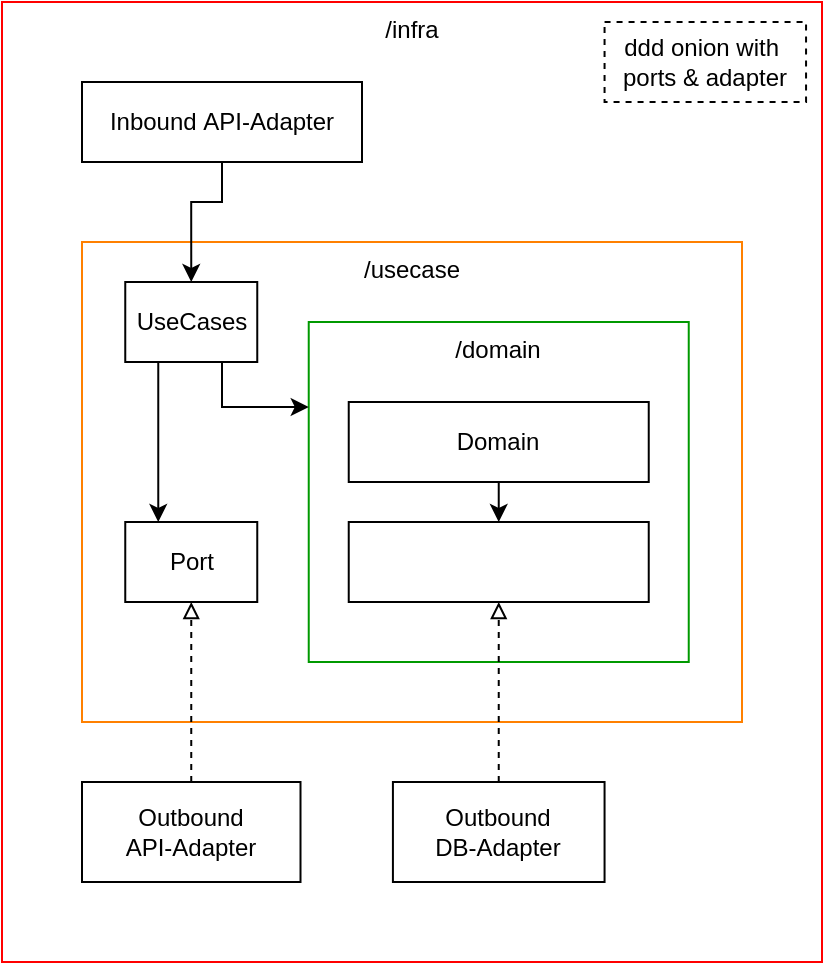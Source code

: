<mxfile version="28.1.2">
  <diagram name="Seite-1" id="NrbdtOU8l5xmAe7ymhUr">
    <mxGraphModel dx="1410" dy="-395" grid="1" gridSize="10" guides="1" tooltips="1" connect="1" arrows="1" fold="1" page="1" pageScale="1" pageWidth="827" pageHeight="1169" math="0" shadow="0">
      <root>
        <mxCell id="0" />
        <mxCell id="1" parent="0" />
        <mxCell id="a6-sa-Pfjen3ggbp_8G2-95" value="/infra" style="rounded=0;whiteSpace=wrap;html=1;labelPosition=center;verticalLabelPosition=middle;align=center;verticalAlign=top;strokeColor=#FF0000;fillColor=default;fillStyle=auto;gradientColor=none;glass=0;shadow=0;" parent="1" vertex="1">
          <mxGeometry x="130" y="1260" width="410" height="480" as="geometry" />
        </mxCell>
        <mxCell id="a6-sa-Pfjen3ggbp_8G2-96" value="/usecase" style="rounded=0;whiteSpace=wrap;html=1;labelPosition=center;verticalLabelPosition=middle;align=center;verticalAlign=top;strokeColor=#FF8000;fillColor=none;fillStyle=hatch;" parent="1" vertex="1">
          <mxGeometry x="170" y="1380" width="330" height="240" as="geometry" />
        </mxCell>
        <mxCell id="a6-sa-Pfjen3ggbp_8G2-97" value="/domain" style="rounded=0;whiteSpace=wrap;html=1;labelPosition=center;verticalLabelPosition=middle;align=center;verticalAlign=top;strokeColor=#009900;fillColor=none;fillStyle=hatch;" parent="1" vertex="1">
          <mxGeometry x="283.37" y="1420" width="190" height="170" as="geometry" />
        </mxCell>
        <mxCell id="efmnfNwvQieFto8ZBVAZ-1" style="edgeStyle=orthogonalEdgeStyle;shape=connector;rounded=0;orthogonalLoop=1;jettySize=auto;html=1;exitX=0.5;exitY=1;exitDx=0;exitDy=0;entryX=0.5;entryY=0;entryDx=0;entryDy=0;strokeColor=default;align=center;verticalAlign=middle;fontFamily=Helvetica;fontSize=11;fontColor=default;labelBackgroundColor=default;endArrow=classic;endFill=1;" edge="1" parent="1" source="a6-sa-Pfjen3ggbp_8G2-100" target="a6-sa-Pfjen3ggbp_8G2-108">
          <mxGeometry relative="1" as="geometry">
            <Array as="points">
              <mxPoint x="240" y="1360" />
              <mxPoint x="225" y="1360" />
            </Array>
          </mxGeometry>
        </mxCell>
        <mxCell id="a6-sa-Pfjen3ggbp_8G2-100" value="Inbound&amp;nbsp;&lt;span style=&quot;background-color: transparent; color: light-dark(rgb(0, 0, 0), rgb(255, 255, 255));&quot;&gt;API-Adapter&lt;/span&gt;" style="rounded=0;whiteSpace=wrap;html=1;labelPosition=center;verticalLabelPosition=middle;align=center;verticalAlign=middle;" parent="1" vertex="1">
          <mxGeometry x="170" y="1300" width="140" height="40" as="geometry" />
        </mxCell>
        <mxCell id="a6-sa-Pfjen3ggbp_8G2-101" style="edgeStyle=orthogonalEdgeStyle;rounded=0;orthogonalLoop=1;jettySize=auto;html=1;exitX=0.5;exitY=1;exitDx=0;exitDy=0;entryX=0.5;entryY=0;entryDx=0;entryDy=0;" parent="1" source="a6-sa-Pfjen3ggbp_8G2-102" target="a6-sa-Pfjen3ggbp_8G2-104" edge="1">
          <mxGeometry relative="1" as="geometry" />
        </mxCell>
        <mxCell id="a6-sa-Pfjen3ggbp_8G2-102" value="Domain" style="rounded=0;whiteSpace=wrap;html=1;labelPosition=center;verticalLabelPosition=middle;align=center;verticalAlign=middle;fontStyle=0" parent="1" vertex="1">
          <mxGeometry x="303.37" y="1460" width="150" height="40" as="geometry" />
        </mxCell>
        <mxCell id="a6-sa-Pfjen3ggbp_8G2-104" value="Port" style="rounded=0;whiteSpace=wrap;html=1;labelPosition=center;verticalLabelPosition=middle;align=center;verticalAlign=middle;fontStyle=0;fontColor=#FFFFFF;" parent="1" vertex="1">
          <mxGeometry x="303.37" y="1520" width="150" height="40" as="geometry" />
        </mxCell>
        <mxCell id="GYifdRyiMEX0iVYJ0IQw-4" style="edgeStyle=orthogonalEdgeStyle;rounded=0;orthogonalLoop=1;jettySize=auto;html=1;exitX=0.5;exitY=0;exitDx=0;exitDy=0;entryX=0.5;entryY=1;entryDx=0;entryDy=0;dashed=1;endArrow=block;endFill=0;" parent="1" source="a6-sa-Pfjen3ggbp_8G2-106" target="a6-sa-Pfjen3ggbp_8G2-112" edge="1">
          <mxGeometry relative="1" as="geometry" />
        </mxCell>
        <mxCell id="a6-sa-Pfjen3ggbp_8G2-106" value="&lt;div&gt;&lt;span style=&quot;background-color: transparent; color: light-dark(rgb(0, 0, 0), rgb(255, 255, 255));&quot;&gt;Outbound&lt;/span&gt;&lt;/div&gt;&lt;div&gt;API-Adapter&lt;/div&gt;" style="rounded=0;whiteSpace=wrap;html=1;labelPosition=center;verticalLabelPosition=middle;align=center;verticalAlign=middle;" parent="1" vertex="1">
          <mxGeometry x="170" y="1650" width="109.25" height="50" as="geometry" />
        </mxCell>
        <mxCell id="mq5dh_fJl4OKhf8vZ2xs-1" style="edgeStyle=orthogonalEdgeStyle;shape=connector;rounded=0;orthogonalLoop=1;jettySize=auto;html=1;exitX=0.75;exitY=1;exitDx=0;exitDy=0;entryX=0;entryY=0.25;entryDx=0;entryDy=0;strokeColor=default;align=center;verticalAlign=middle;fontFamily=Helvetica;fontSize=11;fontColor=default;labelBackgroundColor=default;endArrow=classic;endFill=1;" parent="1" source="a6-sa-Pfjen3ggbp_8G2-108" target="a6-sa-Pfjen3ggbp_8G2-97" edge="1">
          <mxGeometry relative="1" as="geometry">
            <Array as="points">
              <mxPoint x="240" y="1440" />
              <mxPoint x="240" y="1463" />
            </Array>
          </mxGeometry>
        </mxCell>
        <mxCell id="efmnfNwvQieFto8ZBVAZ-2" style="edgeStyle=orthogonalEdgeStyle;shape=connector;rounded=0;orthogonalLoop=1;jettySize=auto;html=1;exitX=0.25;exitY=1;exitDx=0;exitDy=0;entryX=0.25;entryY=0;entryDx=0;entryDy=0;strokeColor=default;align=center;verticalAlign=middle;fontFamily=Helvetica;fontSize=11;fontColor=default;labelBackgroundColor=default;endArrow=classic;endFill=1;" edge="1" parent="1" source="a6-sa-Pfjen3ggbp_8G2-108" target="a6-sa-Pfjen3ggbp_8G2-112">
          <mxGeometry relative="1" as="geometry" />
        </mxCell>
        <mxCell id="a6-sa-Pfjen3ggbp_8G2-108" value="&lt;div&gt;UseCases&lt;/div&gt;" style="rounded=0;whiteSpace=wrap;html=1;labelPosition=center;verticalLabelPosition=middle;align=center;verticalAlign=middle;fontStyle=0" parent="1" vertex="1">
          <mxGeometry x="191.63" y="1400" width="66" height="40" as="geometry" />
        </mxCell>
        <mxCell id="a6-sa-Pfjen3ggbp_8G2-112" value="Port" style="rounded=0;whiteSpace=wrap;html=1;labelPosition=center;verticalLabelPosition=middle;align=center;verticalAlign=middle;fontStyle=0" parent="1" vertex="1">
          <mxGeometry x="191.63" y="1520" width="66" height="40" as="geometry" />
        </mxCell>
        <mxCell id="GYifdRyiMEX0iVYJ0IQw-3" style="edgeStyle=orthogonalEdgeStyle;rounded=0;orthogonalLoop=1;jettySize=auto;html=1;exitX=0.5;exitY=0;exitDx=0;exitDy=0;entryX=0.5;entryY=1;entryDx=0;entryDy=0;dashed=1;endArrow=block;endFill=0;" parent="1" source="GYifdRyiMEX0iVYJ0IQw-1" target="a6-sa-Pfjen3ggbp_8G2-104" edge="1">
          <mxGeometry relative="1" as="geometry" />
        </mxCell>
        <mxCell id="GYifdRyiMEX0iVYJ0IQw-1" value="&lt;div&gt;Outbound&lt;/div&gt;DB-Adapter" style="rounded=0;whiteSpace=wrap;html=1;labelPosition=center;verticalLabelPosition=middle;align=center;verticalAlign=middle;fontStyle=0;fontColor=light-dark(#000000,#FFFFFF);" parent="1" vertex="1">
          <mxGeometry x="325.46" y="1650" width="105.82" height="50" as="geometry" />
        </mxCell>
        <mxCell id="GYifdRyiMEX0iVYJ0IQw-15" value="ddd onion with&amp;nbsp;&lt;div&gt;ports &amp;amp; adapter&lt;/div&gt;" style="text;html=1;align=center;verticalAlign=middle;whiteSpace=wrap;rounded=0;dashed=1;strokeColor=default;" parent="1" vertex="1">
          <mxGeometry x="431.28" y="1270" width="100.75" height="40" as="geometry" />
        </mxCell>
      </root>
    </mxGraphModel>
  </diagram>
</mxfile>
